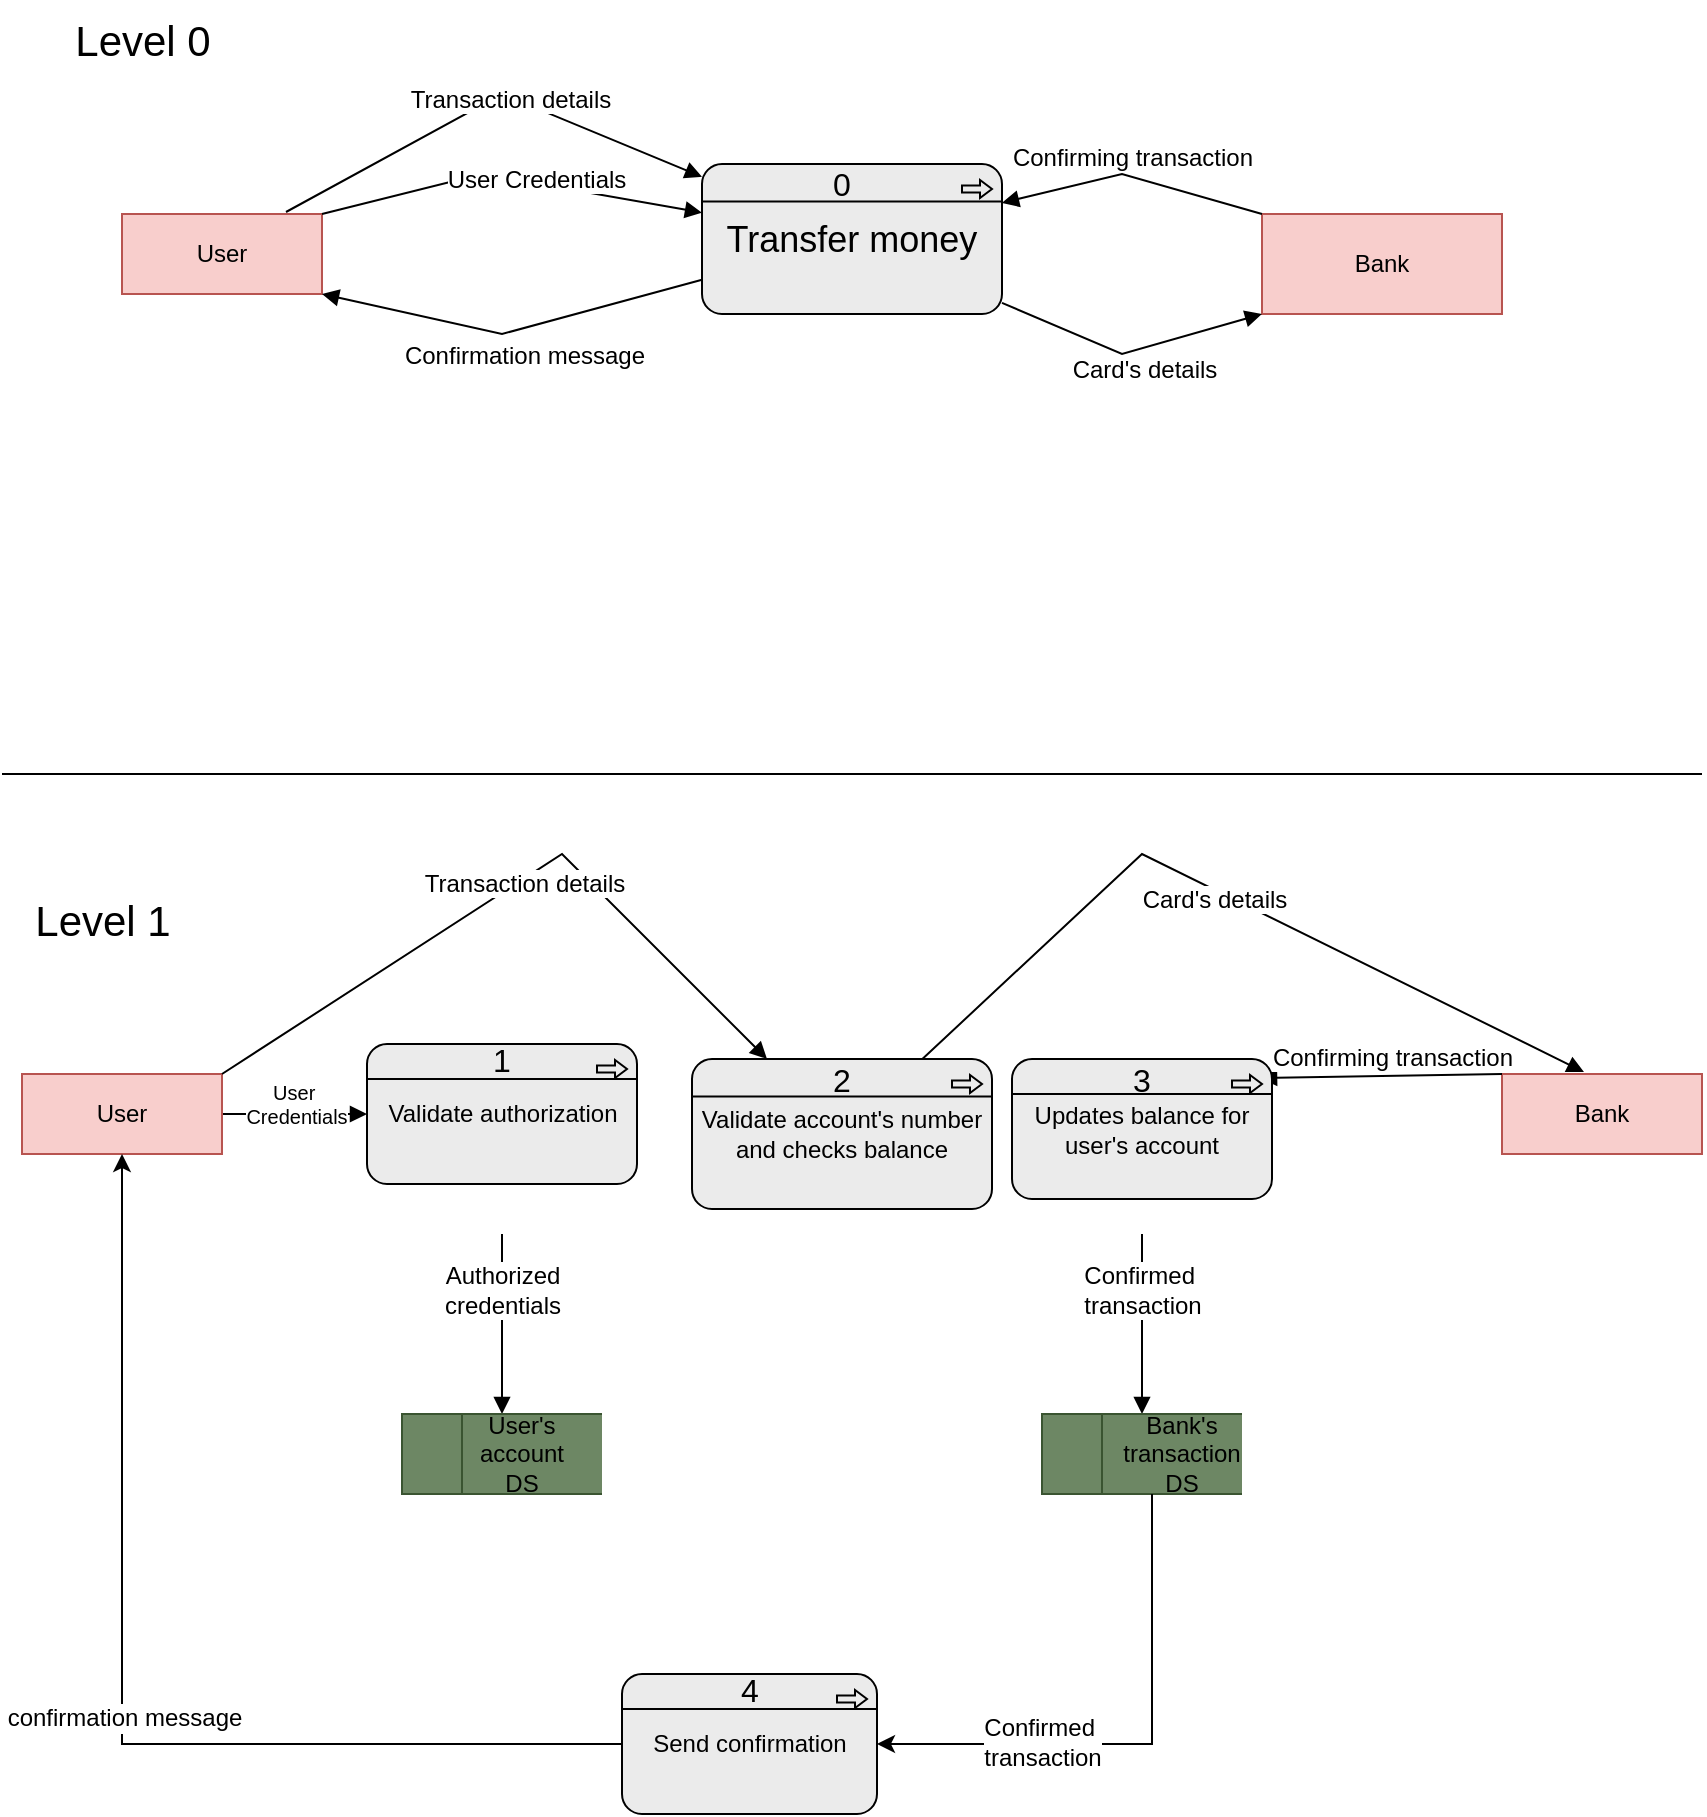 <mxfile version="24.9.3">
  <diagram name="Page-1" id="RiLb1TExcjQthUdOGcIE">
    <mxGraphModel dx="880" dy="529" grid="1" gridSize="10" guides="1" tooltips="1" connect="1" arrows="1" fold="1" page="1" pageScale="1" pageWidth="850" pageHeight="1100" math="0" shadow="0">
      <root>
        <mxCell id="0" />
        <mxCell id="1" parent="0" />
        <mxCell id="mQTpq0uyzVnwd5tYp-rb-5" value="User" style="whiteSpace=wrap;html=1;align=center;fillColor=#f8cecc;strokeColor=#b85450;" parent="1" vertex="1">
          <mxGeometry x="60" y="120" width="100" height="40" as="geometry" />
        </mxCell>
        <mxCell id="mQTpq0uyzVnwd5tYp-rb-6" value="Bank" style="whiteSpace=wrap;html=1;align=center;fillColor=#f8cecc;strokeColor=#b85450;" parent="1" vertex="1">
          <mxGeometry x="630" y="120" width="120" height="50" as="geometry" />
        </mxCell>
        <mxCell id="mQTpq0uyzVnwd5tYp-rb-17" value="User Credentials" style="html=1;verticalAlign=bottom;endArrow=block;curved=0;rounded=0;exitX=1;exitY=0;exitDx=0;exitDy=0;fontSize=12;" parent="1" source="mQTpq0uyzVnwd5tYp-rb-5" target="jifBtWdmBy9m-nwZBecx-1" edge="1">
          <mxGeometry x="0.147" y="-7" width="80" relative="1" as="geometry">
            <mxPoint x="170" y="120" as="sourcePoint" />
            <mxPoint x="330" y="120" as="targetPoint" />
            <Array as="points">
              <mxPoint x="240" y="100" />
            </Array>
            <mxPoint as="offset" />
          </mxGeometry>
        </mxCell>
        <mxCell id="mQTpq0uyzVnwd5tYp-rb-18" value="Confirmation message" style="html=1;verticalAlign=bottom;endArrow=block;curved=0;rounded=0;entryX=1;entryY=1;entryDx=0;entryDy=0;fontSize=12;" parent="1" source="jifBtWdmBy9m-nwZBecx-1" target="mQTpq0uyzVnwd5tYp-rb-5" edge="1">
          <mxGeometry x="0.002" y="22" width="80" relative="1" as="geometry">
            <mxPoint x="339" y="159" as="sourcePoint" />
            <mxPoint x="320" y="140" as="targetPoint" />
            <Array as="points">
              <mxPoint x="250" y="180" />
            </Array>
            <mxPoint as="offset" />
          </mxGeometry>
        </mxCell>
        <mxCell id="mQTpq0uyzVnwd5tYp-rb-19" value="Confirming transaction" style="html=1;verticalAlign=bottom;endArrow=block;curved=0;rounded=0;exitX=0;exitY=0;exitDx=0;exitDy=0;fontSize=12;" parent="1" source="mQTpq0uyzVnwd5tYp-rb-6" target="jifBtWdmBy9m-nwZBecx-1" edge="1">
          <mxGeometry width="80" relative="1" as="geometry">
            <mxPoint x="670" y="80" as="sourcePoint" />
            <mxPoint x="490" y="120" as="targetPoint" />
            <Array as="points">
              <mxPoint x="560" y="100" />
            </Array>
          </mxGeometry>
        </mxCell>
        <mxCell id="mQTpq0uyzVnwd5tYp-rb-20" value="Card&#39;s details" style="html=1;verticalAlign=bottom;endArrow=block;curved=0;rounded=0;entryX=0;entryY=1;entryDx=0;entryDy=0;fontSize=12;" parent="1" source="jifBtWdmBy9m-nwZBecx-1" target="mQTpq0uyzVnwd5tYp-rb-6" edge="1">
          <mxGeometry x="0.125" y="-20" width="80" relative="1" as="geometry">
            <mxPoint x="480.08" y="164" as="sourcePoint" />
            <mxPoint x="480" y="180" as="targetPoint" />
            <Array as="points">
              <mxPoint x="560" y="190" />
            </Array>
            <mxPoint x="-6" y="1" as="offset" />
          </mxGeometry>
        </mxCell>
        <mxCell id="mQTpq0uyzVnwd5tYp-rb-26" value="User&amp;nbsp;&lt;div&gt;Credentials&lt;/div&gt;" style="html=1;verticalAlign=bottom;endArrow=block;curved=0;rounded=0;fontSize=10;exitX=1;exitY=0.5;exitDx=0;exitDy=0;" parent="1" source="mQTpq0uyzVnwd5tYp-rb-30" target="jifBtWdmBy9m-nwZBecx-5" edge="1">
          <mxGeometry y="-10" width="80" relative="1" as="geometry">
            <mxPoint x="100" y="550" as="sourcePoint" />
            <mxPoint x="190" y="570" as="targetPoint" />
            <Array as="points" />
            <mxPoint as="offset" />
          </mxGeometry>
        </mxCell>
        <mxCell id="mQTpq0uyzVnwd5tYp-rb-28" value="Authorized&lt;div&gt;credentials&lt;/div&gt;" style="html=1;verticalAlign=bottom;endArrow=block;curved=0;rounded=0;fontSize=12;exitX=0.5;exitY=1;exitDx=0;exitDy=0;entryX=0.5;entryY=0;entryDx=0;entryDy=0;" parent="1" target="mQTpq0uyzVnwd5tYp-rb-29" edge="1">
          <mxGeometry width="80" relative="1" as="geometry">
            <mxPoint x="250" y="630" as="sourcePoint" />
            <mxPoint x="250" y="710" as="targetPoint" />
            <Array as="points" />
          </mxGeometry>
        </mxCell>
        <mxCell id="mQTpq0uyzVnwd5tYp-rb-29" value="" style="html=1;dashed=0;whiteSpace=wrap;shape=mxgraph.dfd.dataStoreID;align=left;spacingLeft=3;points=[[0,0],[0.5,0],[1,0],[0,0.5],[1,0.5],[0,1],[0.5,1],[1,1]];flipH=0;fillColor=#6d8764;fontColor=#ffffff;strokeColor=#3A5431;" parent="1" vertex="1">
          <mxGeometry x="200" y="720" width="100" height="40" as="geometry" />
        </mxCell>
        <mxCell id="mQTpq0uyzVnwd5tYp-rb-30" value="User" style="whiteSpace=wrap;html=1;align=center;fillColor=#f8cecc;strokeColor=#b85450;" parent="1" vertex="1">
          <mxGeometry x="10" y="550" width="100" height="40" as="geometry" />
        </mxCell>
        <mxCell id="mQTpq0uyzVnwd5tYp-rb-31" value="Bank" style="whiteSpace=wrap;html=1;align=center;fillColor=#f8cecc;strokeColor=#b85450;" parent="1" vertex="1">
          <mxGeometry x="750" y="550" width="100" height="40" as="geometry" />
        </mxCell>
        <mxCell id="mQTpq0uyzVnwd5tYp-rb-32" value="User&#39;s account&lt;div&gt;DS&lt;/div&gt;" style="text;strokeColor=none;align=center;fillColor=none;html=1;verticalAlign=middle;whiteSpace=wrap;rounded=0;" parent="1" vertex="1">
          <mxGeometry x="230" y="725" width="60" height="30" as="geometry" />
        </mxCell>
        <mxCell id="mQTpq0uyzVnwd5tYp-rb-33" value="Confirming transaction" style="html=1;verticalAlign=bottom;endArrow=block;curved=0;rounded=0;fontSize=12;exitX=0;exitY=0;exitDx=0;exitDy=0;entryX=0.954;entryY=0.136;entryDx=0;entryDy=0;entryPerimeter=0;" parent="1" source="mQTpq0uyzVnwd5tYp-rb-31" target="jifBtWdmBy9m-nwZBecx-13" edge="1">
          <mxGeometry x="-0.091" width="80" relative="1" as="geometry">
            <mxPoint x="650" y="520" as="sourcePoint" />
            <mxPoint x="640" y="551" as="targetPoint" />
            <Array as="points" />
            <mxPoint as="offset" />
          </mxGeometry>
        </mxCell>
        <mxCell id="mQTpq0uyzVnwd5tYp-rb-34" value="Confirmed&amp;nbsp;&lt;div&gt;transaction&lt;/div&gt;" style="html=1;verticalAlign=bottom;endArrow=block;curved=0;rounded=0;fontSize=12;exitX=0.5;exitY=1;exitDx=0;exitDy=0;entryX=0.5;entryY=0;entryDx=0;entryDy=0;" parent="1" target="mQTpq0uyzVnwd5tYp-rb-36" edge="1">
          <mxGeometry width="80" relative="1" as="geometry">
            <mxPoint x="570" y="630" as="sourcePoint" />
            <mxPoint x="580" y="700" as="targetPoint" />
            <Array as="points" />
          </mxGeometry>
        </mxCell>
        <mxCell id="mQTpq0uyzVnwd5tYp-rb-36" value="" style="html=1;dashed=0;whiteSpace=wrap;shape=mxgraph.dfd.dataStoreID;align=left;spacingLeft=3;points=[[0,0],[0.5,0],[1,0],[0,0.5],[1,0.5],[0,1],[0.5,1],[1,1]];flipH=0;fillColor=#6d8764;fontColor=#ffffff;strokeColor=#3A5431;" parent="1" vertex="1">
          <mxGeometry x="520" y="720" width="100" height="40" as="geometry" />
        </mxCell>
        <mxCell id="mQTpq0uyzVnwd5tYp-rb-62" style="edgeStyle=orthogonalEdgeStyle;rounded=0;orthogonalLoop=1;jettySize=auto;html=1;exitX=0.25;exitY=1;exitDx=0;exitDy=0;entryX=1;entryY=0.5;entryDx=0;entryDy=0;entryPerimeter=0;" parent="1" source="mQTpq0uyzVnwd5tYp-rb-37" target="jifBtWdmBy9m-nwZBecx-16" edge="1">
          <mxGeometry relative="1" as="geometry">
            <mxPoint x="460" y="875" as="targetPoint" />
          </mxGeometry>
        </mxCell>
        <mxCell id="mQTpq0uyzVnwd5tYp-rb-67" value="&lt;span style=&quot;font-size: 12px;&quot;&gt;Confirmed&amp;nbsp;&lt;/span&gt;&lt;div style=&quot;font-size: 12px;&quot;&gt;transaction&lt;/div&gt;" style="edgeLabel;html=1;align=center;verticalAlign=middle;resizable=0;points=[];" parent="mQTpq0uyzVnwd5tYp-rb-62" vertex="1" connectable="0">
          <mxGeometry x="0.37" y="-1" relative="1" as="geometry">
            <mxPoint as="offset" />
          </mxGeometry>
        </mxCell>
        <mxCell id="mQTpq0uyzVnwd5tYp-rb-37" value="Bank&#39;s transaction&lt;div&gt;DS&lt;/div&gt;" style="text;strokeColor=none;align=center;fillColor=none;html=1;verticalAlign=middle;whiteSpace=wrap;rounded=0;" parent="1" vertex="1">
          <mxGeometry x="560" y="720" width="60" height="40" as="geometry" />
        </mxCell>
        <mxCell id="mQTpq0uyzVnwd5tYp-rb-41" value="Level 0" style="text;html=1;align=center;verticalAlign=middle;resizable=0;points=[];autosize=1;strokeColor=none;fillColor=none;fontSize=21;" parent="1" vertex="1">
          <mxGeometry x="25" y="13" width="90" height="40" as="geometry" />
        </mxCell>
        <mxCell id="mQTpq0uyzVnwd5tYp-rb-42" value="&lt;font&gt;Level 1&lt;/font&gt;" style="text;html=1;align=center;verticalAlign=middle;resizable=0;points=[];autosize=1;strokeColor=none;fillColor=none;fontSize=21;" parent="1" vertex="1">
          <mxGeometry x="5" y="453" width="90" height="40" as="geometry" />
        </mxCell>
        <mxCell id="mQTpq0uyzVnwd5tYp-rb-51" value="Transaction details" style="html=1;verticalAlign=bottom;endArrow=block;curved=0;rounded=0;exitX=0.82;exitY=-0.025;exitDx=0;exitDy=0;fontSize=12;exitPerimeter=0;" parent="1" source="mQTpq0uyzVnwd5tYp-rb-5" target="jifBtWdmBy9m-nwZBecx-1" edge="1">
          <mxGeometry x="0.136" y="-9" width="80" relative="1" as="geometry">
            <mxPoint x="170" y="80" as="sourcePoint" />
            <mxPoint x="342" y="83.04" as="targetPoint" />
            <Array as="points">
              <mxPoint x="250" y="60" />
            </Array>
            <mxPoint as="offset" />
          </mxGeometry>
        </mxCell>
        <mxCell id="mQTpq0uyzVnwd5tYp-rb-54" value="&lt;font style=&quot;font-size: 12px;&quot;&gt;Transaction details&lt;/font&gt;" style="html=1;verticalAlign=bottom;endArrow=block;curved=0;rounded=0;fontSize=10;exitX=1;exitY=0;exitDx=0;exitDy=0;" parent="1" source="mQTpq0uyzVnwd5tYp-rb-30" target="jifBtWdmBy9m-nwZBecx-8" edge="1">
          <mxGeometry x="-0.002" y="-10" width="80" relative="1" as="geometry">
            <mxPoint x="210" y="493" as="sourcePoint" />
            <mxPoint x="358" y="542" as="targetPoint" />
            <Array as="points">
              <mxPoint x="280" y="440" />
            </Array>
            <mxPoint as="offset" />
          </mxGeometry>
        </mxCell>
        <mxCell id="mQTpq0uyzVnwd5tYp-rb-56" value="Card&#39;s details" style="html=1;verticalAlign=bottom;endArrow=block;curved=0;rounded=0;fontSize=12;entryX=0.41;entryY=-0.025;entryDx=0;entryDy=0;entryPerimeter=0;" parent="1" source="jifBtWdmBy9m-nwZBecx-8" target="mQTpq0uyzVnwd5tYp-rb-31" edge="1">
          <mxGeometry x="-0.01" y="-12" width="80" relative="1" as="geometry">
            <mxPoint x="460" y="540" as="sourcePoint" />
            <mxPoint x="610" y="450" as="targetPoint" />
            <Array as="points">
              <mxPoint x="570" y="440" />
            </Array>
            <mxPoint y="1" as="offset" />
          </mxGeometry>
        </mxCell>
        <mxCell id="mQTpq0uyzVnwd5tYp-rb-64" style="edgeStyle=orthogonalEdgeStyle;rounded=0;orthogonalLoop=1;jettySize=auto;html=1;entryX=0.5;entryY=1;entryDx=0;entryDy=0;exitX=0;exitY=0.5;exitDx=0;exitDy=0;exitPerimeter=0;" parent="1" source="jifBtWdmBy9m-nwZBecx-16" target="mQTpq0uyzVnwd5tYp-rb-30" edge="1">
          <mxGeometry relative="1" as="geometry">
            <mxPoint x="300" y="876" as="sourcePoint" />
          </mxGeometry>
        </mxCell>
        <mxCell id="mQTpq0uyzVnwd5tYp-rb-65" value="confirmation message" style="edgeLabel;html=1;align=center;verticalAlign=middle;resizable=0;points=[];fontSize=12;" parent="mQTpq0uyzVnwd5tYp-rb-64" vertex="1" connectable="0">
          <mxGeometry x="-0.035" y="-1" relative="1" as="geometry">
            <mxPoint as="offset" />
          </mxGeometry>
        </mxCell>
        <mxCell id="mQTpq0uyzVnwd5tYp-rb-69" value="" style="endArrow=none;html=1;rounded=0;exitX=0;exitY=0.25;exitDx=0;exitDy=0;elbow=horizontal;exitPerimeter=0;entryX=1;entryY=0.25;entryDx=0;entryDy=0;entryPerimeter=0;" parent="1" source="jifBtWdmBy9m-nwZBecx-8" target="jifBtWdmBy9m-nwZBecx-8" edge="1">
          <mxGeometry width="50" height="50" relative="1" as="geometry">
            <mxPoint x="332.998" y="453.004" as="sourcePoint" />
            <mxPoint x="390" y="460" as="targetPoint" />
            <Array as="points" />
          </mxGeometry>
        </mxCell>
        <mxCell id="mQTpq0uyzVnwd5tYp-rb-77" value="" style="endArrow=none;html=1;rounded=0;entryX=1;entryY=0.25;entryDx=0;entryDy=0;exitX=0;exitY=0.25;exitDx=0;exitDy=0;elbow=horizontal;entryPerimeter=0;exitPerimeter=0;" parent="1" source="jifBtWdmBy9m-nwZBecx-5" target="jifBtWdmBy9m-nwZBecx-5" edge="1">
          <mxGeometry width="50" height="50" relative="1" as="geometry">
            <mxPoint x="207.574" y="536.109" as="sourcePoint" />
            <mxPoint x="292.426" y="536.109" as="targetPoint" />
          </mxGeometry>
        </mxCell>
        <mxCell id="mQTpq0uyzVnwd5tYp-rb-81" value="" style="endArrow=none;html=1;rounded=0;" parent="1" edge="1">
          <mxGeometry width="50" height="50" relative="1" as="geometry">
            <mxPoint y="400" as="sourcePoint" />
            <mxPoint x="850" y="400" as="targetPoint" />
          </mxGeometry>
        </mxCell>
        <mxCell id="jifBtWdmBy9m-nwZBecx-1" value="Transfer money" style="html=1;outlineConnect=0;whiteSpace=wrap;fillColor=#EBEBEB;shape=mxgraph.archimate3.application;appType=proc;archiType=rounded;fontSize=18;" parent="1" vertex="1">
          <mxGeometry x="350" y="95" width="150" height="75" as="geometry" />
        </mxCell>
        <mxCell id="jifBtWdmBy9m-nwZBecx-2" value="" style="endArrow=none;html=1;rounded=0;entryX=1;entryY=0.25;entryDx=0;entryDy=0;entryPerimeter=0;exitX=0;exitY=0.25;exitDx=0;exitDy=0;exitPerimeter=0;" parent="1" source="jifBtWdmBy9m-nwZBecx-1" target="jifBtWdmBy9m-nwZBecx-1" edge="1">
          <mxGeometry width="50" height="50" relative="1" as="geometry">
            <mxPoint x="430" y="200" as="sourcePoint" />
            <mxPoint x="480" y="150" as="targetPoint" />
          </mxGeometry>
        </mxCell>
        <mxCell id="jifBtWdmBy9m-nwZBecx-3" value="0" style="text;strokeColor=none;align=center;fillColor=none;html=1;verticalAlign=middle;whiteSpace=wrap;rounded=0;fontSize=16;" parent="1" vertex="1">
          <mxGeometry x="390" y="90" width="60" height="30" as="geometry" />
        </mxCell>
        <mxCell id="jifBtWdmBy9m-nwZBecx-5" value="Validate authorization" style="html=1;outlineConnect=0;whiteSpace=wrap;fillColor=#EBEBEB;shape=mxgraph.archimate3.application;appType=proc;archiType=rounded;" parent="1" vertex="1">
          <mxGeometry x="182.5" y="535" width="135" height="70" as="geometry" />
        </mxCell>
        <mxCell id="jifBtWdmBy9m-nwZBecx-6" value="" style="endArrow=none;html=1;rounded=0;entryX=1;entryY=0.25;entryDx=0;entryDy=0;entryPerimeter=0;exitX=0;exitY=0.25;exitDx=0;exitDy=0;exitPerimeter=0;" parent="1" source="jifBtWdmBy9m-nwZBecx-5" target="jifBtWdmBy9m-nwZBecx-5" edge="1">
          <mxGeometry width="50" height="50" relative="1" as="geometry">
            <mxPoint x="430" y="600" as="sourcePoint" />
            <mxPoint x="480" y="550" as="targetPoint" />
          </mxGeometry>
        </mxCell>
        <mxCell id="jifBtWdmBy9m-nwZBecx-7" value="1" style="text;strokeColor=none;align=center;fillColor=none;html=1;verticalAlign=middle;whiteSpace=wrap;rounded=0;fontSize=16;" parent="1" vertex="1">
          <mxGeometry x="220" y="525" width="60" height="35" as="geometry" />
        </mxCell>
        <mxCell id="jifBtWdmBy9m-nwZBecx-8" value="Validate account&#39;s number&lt;div&gt;and checks balance&lt;/div&gt;" style="html=1;outlineConnect=0;whiteSpace=wrap;fillColor=#EBEBEB;shape=mxgraph.archimate3.application;appType=proc;archiType=rounded;" parent="1" vertex="1">
          <mxGeometry x="345" y="542.5" width="150" height="75" as="geometry" />
        </mxCell>
        <mxCell id="jifBtWdmBy9m-nwZBecx-11" value="" style="endArrow=none;html=1;rounded=0;entryX=1;entryY=0.25;entryDx=0;entryDy=0;entryPerimeter=0;exitX=0;exitY=0.25;exitDx=0;exitDy=0;exitPerimeter=0;" parent="1" source="jifBtWdmBy9m-nwZBecx-8" target="jifBtWdmBy9m-nwZBecx-8" edge="1">
          <mxGeometry width="50" height="50" relative="1" as="geometry">
            <mxPoint x="410" y="680" as="sourcePoint" />
            <mxPoint x="460" y="630" as="targetPoint" />
          </mxGeometry>
        </mxCell>
        <mxCell id="jifBtWdmBy9m-nwZBecx-12" value="2" style="text;strokeColor=none;align=center;fillColor=none;html=1;verticalAlign=middle;whiteSpace=wrap;rounded=0;fontSize=16;" parent="1" vertex="1">
          <mxGeometry x="390" y="535" width="60" height="35" as="geometry" />
        </mxCell>
        <mxCell id="jifBtWdmBy9m-nwZBecx-13" value="Updates balance for user&#39;s account" style="html=1;outlineConnect=0;whiteSpace=wrap;fillColor=#EBEBEB;shape=mxgraph.archimate3.application;appType=proc;archiType=rounded;" parent="1" vertex="1">
          <mxGeometry x="505" y="542.5" width="130" height="70" as="geometry" />
        </mxCell>
        <mxCell id="jifBtWdmBy9m-nwZBecx-14" value="" style="endArrow=none;html=1;rounded=0;entryX=1;entryY=0.25;entryDx=0;entryDy=0;entryPerimeter=0;exitX=0;exitY=0.25;exitDx=0;exitDy=0;exitPerimeter=0;" parent="1" source="jifBtWdmBy9m-nwZBecx-13" target="jifBtWdmBy9m-nwZBecx-13" edge="1">
          <mxGeometry width="50" height="50" relative="1" as="geometry">
            <mxPoint x="410" y="680" as="sourcePoint" />
            <mxPoint x="460" y="630" as="targetPoint" />
          </mxGeometry>
        </mxCell>
        <mxCell id="jifBtWdmBy9m-nwZBecx-15" value="3" style="text;strokeColor=none;align=center;fillColor=none;html=1;verticalAlign=middle;whiteSpace=wrap;rounded=0;fontSize=16;" parent="1" vertex="1">
          <mxGeometry x="540" y="535" width="60" height="35" as="geometry" />
        </mxCell>
        <mxCell id="jifBtWdmBy9m-nwZBecx-16" value="Send confirmation" style="html=1;outlineConnect=0;whiteSpace=wrap;fillColor=#EBEBEB;shape=mxgraph.archimate3.application;appType=proc;archiType=rounded;" parent="1" vertex="1">
          <mxGeometry x="310" y="850" width="127.5" height="70" as="geometry" />
        </mxCell>
        <mxCell id="jifBtWdmBy9m-nwZBecx-17" value="" style="endArrow=none;html=1;rounded=0;entryX=1;entryY=0.25;entryDx=0;entryDy=0;entryPerimeter=0;exitX=0;exitY=0.25;exitDx=0;exitDy=0;exitPerimeter=0;" parent="1" source="jifBtWdmBy9m-nwZBecx-16" target="jifBtWdmBy9m-nwZBecx-16" edge="1">
          <mxGeometry width="50" height="50" relative="1" as="geometry">
            <mxPoint x="410" y="780" as="sourcePoint" />
            <mxPoint x="460" y="730" as="targetPoint" />
          </mxGeometry>
        </mxCell>
        <mxCell id="jifBtWdmBy9m-nwZBecx-18" value="4" style="text;strokeColor=none;align=center;fillColor=none;html=1;verticalAlign=middle;whiteSpace=wrap;rounded=0;fontSize=16;" parent="1" vertex="1">
          <mxGeometry x="343.75" y="840" width="60" height="35" as="geometry" />
        </mxCell>
      </root>
    </mxGraphModel>
  </diagram>
</mxfile>
